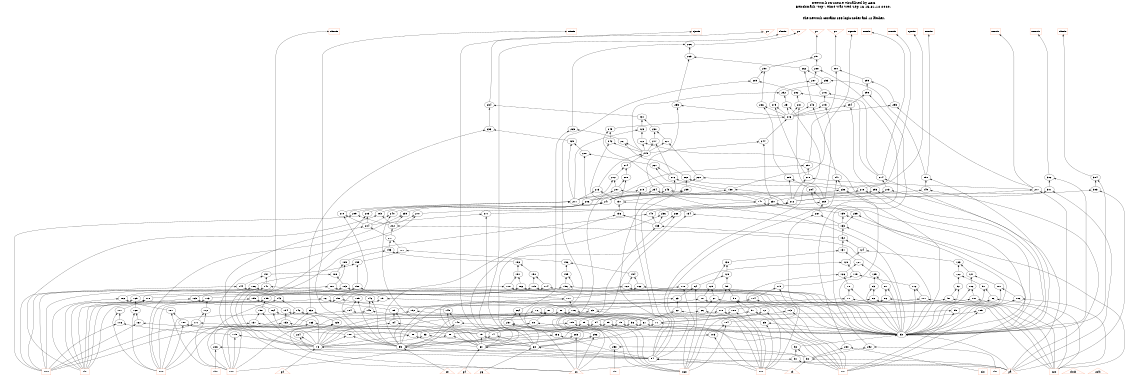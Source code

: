 # Network structure generated by ABC

digraph network {
size = "7.5,10";
center = true;
edge [dir = back];

{
  node [shape = plaintext];
  edge [style = invis];
  LevelTitle1 [label=""];
  LevelTitle2 [label=""];
  Level28 [label = ""];
  Level27 [label = ""];
  Level26 [label = ""];
  Level25 [label = ""];
  Level24 [label = ""];
  Level23 [label = ""];
  Level22 [label = ""];
  Level21 [label = ""];
  Level20 [label = ""];
  Level19 [label = ""];
  Level18 [label = ""];
  Level17 [label = ""];
  Level16 [label = ""];
  Level15 [label = ""];
  Level14 [label = ""];
  Level13 [label = ""];
  Level12 [label = ""];
  Level11 [label = ""];
  Level10 [label = ""];
  Level9 [label = ""];
  Level8 [label = ""];
  Level7 [label = ""];
  Level6 [label = ""];
  Level5 [label = ""];
  Level4 [label = ""];
  Level3 [label = ""];
  Level2 [label = ""];
  Level1 [label = ""];
  Level0 [label = ""];
  LevelTitle1 ->  LevelTitle2 ->  Level28 ->  Level27 ->  Level26 ->  Level25 ->  Level24 ->  Level23 ->  Level22 ->  Level21 ->  Level20 ->  Level19 ->  Level18 ->  Level17 ->  Level16 ->  Level15 ->  Level14 ->  Level13 ->  Level12 ->  Level11 ->  Level10 ->  Level9 ->  Level8 ->  Level7 ->  Level6 ->  Level5 ->  Level4 ->  Level3 ->  Level2 ->  Level1 ->  Level0;
}

{
  rank = same;
  LevelTitle1;
  title1 [shape=plaintext,
          fontsize=20,
          fontname = "Times-Roman",
          label="Network structure visualized by ABC\nBenchmark \"top\". Time was Wed Sep 16 15:31:12 2020. "
         ];
}

{
  rank = same;
  LevelTitle2;
  title2 [shape=plaintext,
          fontsize=18,
          fontname = "Times-Roman",
          label="The network contains 255 logic nodes and 12 latches.\n"
         ];
}

{
  rank = same;
  Level28;
  Node10 [label = "pt", shape = invtriangle, color = coral, fillcolor = coral];
  Node11 [label = "pu", shape = invtriangle, color = coral, fillcolor = coral];
  Node12 [label = "pv", shape = invtriangle, color = coral, fillcolor = coral];
  Node13 [label = "pw", shape = invtriangle, color = coral, fillcolor = coral];
  Node15 [label = "nqL_in", shape = box, color = coral, fillcolor = coral];
  Node18 [label = "nmL_in", shape = box, color = coral, fillcolor = coral];
  Node21 [label = "nnL_in", shape = box, color = coral, fillcolor = coral];
  Node24 [label = "noL_in", shape = box, color = coral, fillcolor = coral];
  Node27 [label = "npL_in", shape = box, color = coral, fillcolor = coral];
  Node30 [label = "niL_in", shape = box, color = coral, fillcolor = coral];
  Node33 [label = "njL_in", shape = box, color = coral, fillcolor = coral];
  Node36 [label = "nkL_in", shape = box, color = coral, fillcolor = coral];
  Node39 [label = "nlL_in", shape = box, color = coral, fillcolor = coral];
  Node42 [label = "nhL_in", shape = box, color = coral, fillcolor = coral];
  Node45 [label = "nrL_in", shape = box, color = coral, fillcolor = coral];
  Node48 [label = "nsL_in", shape = box, color = coral, fillcolor = coral];
}

{
  rank = same;
  Level27;
  Node266 [label = "266\n", shape = ellipse];
}

{
  rank = same;
  Level26;
  Node263 [label = "263\n", shape = ellipse];
  Node291 [label = "291\n", shape = ellipse];
}

{
  rank = same;
  Level25;
  Node262 [label = "262\n", shape = ellipse];
  Node288 [label = "288\n", shape = ellipse];
  Node290 [label = "290\n", shape = ellipse];
  Node300 [label = "300\n", shape = ellipse];
}

{
  rank = same;
  Level24;
  Node253 [label = "253\n", shape = ellipse];
  Node287 [label = "287\n", shape = ellipse];
  Node289 [label = "289\n", shape = ellipse];
  Node299 [label = "299\n", shape = ellipse];
}

{
  rank = same;
  Level23;
  Node252 [label = "252\n", shape = ellipse];
  Node276 [label = "276\n", shape = ellipse];
  Node282 [label = "282\n", shape = ellipse];
  Node298 [label = "298\n", shape = ellipse];
}

{
  rank = same;
  Level22;
  Node234 [label = "234\n", shape = ellipse];
  Node248 [label = "248\n", shape = ellipse];
  Node251 [label = "251\n", shape = ellipse];
  Node255 [label = "255\n", shape = ellipse];
  Node275 [label = "275\n", shape = ellipse];
  Node279 [label = "279\n", shape = ellipse];
  Node281 [label = "281\n", shape = ellipse];
  Node286 [label = "286\n", shape = ellipse];
  Node294 [label = "294\n", shape = ellipse];
  Node295 [label = "295\n", shape = ellipse];
}

{
  rank = same;
  Level21;
  Node231 [label = "231\n", shape = ellipse];
  Node246 [label = "246\n", shape = ellipse];
}

{
  rank = same;
  Level20;
  Node223 [label = "223\n", shape = ellipse];
  Node230 [label = "230\n", shape = ellipse];
  Node233 [label = "233\n", shape = ellipse];
  Node245 [label = "245\n", shape = ellipse];
  Node265 [label = "265\n", shape = ellipse];
}

{
  rank = same;
  Level19;
  Node217 [label = "217\n", shape = ellipse];
  Node221 [label = "221\n", shape = ellipse];
  Node222 [label = "222\n", shape = ellipse];
  Node229 [label = "229\n", shape = ellipse];
  Node242 [label = "242\n", shape = ellipse];
  Node244 [label = "244\n", shape = ellipse];
  Node261 [label = "261\n", shape = ellipse];
}

{
  rank = same;
  Level18;
  Node215 [label = "215\n", shape = ellipse];
  Node228 [label = "228\n", shape = ellipse];
}

{
  rank = same;
  Level17;
  Node214 [label = "214\n", shape = ellipse];
  Node227 [label = "227\n", shape = ellipse];
  Node297 [label = "297\n", shape = ellipse];
}

{
  rank = same;
  Level16;
  Node208 [label = "208\n", shape = ellipse];
  Node212 [label = "212\n", shape = ellipse];
  Node216 [label = "216\n", shape = ellipse];
  Node220 [label = "220\n", shape = ellipse];
  Node247 [label = "247\n", shape = ellipse];
  Node250 [label = "250\n", shape = ellipse];
  Node260 [label = "260\n", shape = ellipse];
  Node274 [label = "274\n", shape = ellipse];
  Node278 [label = "278\n", shape = ellipse];
  Node285 [label = "285\n", shape = ellipse];
  Node302 [label = "302\n", shape = ellipse];
  Node304 [label = "304\n", shape = ellipse];
}

{
  rank = same;
  Level15;
  Node138 [label = "138\n", shape = ellipse];
  Node207 [label = "207\n", shape = ellipse];
  Node213 [label = "213\n", shape = ellipse];
  Node218 [label = "218\n", shape = ellipse];
  Node219 [label = "219\n", shape = ellipse];
  Node238 [label = "238\n", shape = ellipse];
  Node243 [label = "243\n", shape = ellipse];
  Node249 [label = "249\n", shape = ellipse];
  Node254 [label = "254\n", shape = ellipse];
  Node259 [label = "259\n", shape = ellipse];
  Node273 [label = "273\n", shape = ellipse];
  Node277 [label = "277\n", shape = ellipse];
  Node284 [label = "284\n", shape = ellipse];
  Node293 [label = "293\n", shape = ellipse];
  Node301 [label = "301\n", shape = ellipse];
  Node303 [label = "303\n", shape = ellipse];
}

{
  rank = same;
  Level14;
  Node137 [label = "137\n", shape = ellipse];
  Node141 [label = "141\n", shape = ellipse];
  Node206 [label = "206\n", shape = ellipse];
  Node211 [label = "211\n", shape = ellipse];
  Node237 [label = "237\n", shape = ellipse];
  Node241 [label = "241\n", shape = ellipse];
  Node269 [label = "269\n", shape = ellipse];
  Node272 [label = "272\n", shape = ellipse];
}

{
  rank = same;
  Level13;
  Node134 [label = "134\n", shape = ellipse];
  Node136 [label = "136\n", shape = ellipse];
  Node139 [label = "139\n", shape = ellipse];
  Node140 [label = "140\n", shape = ellipse];
  Node203 [label = "203\n", shape = ellipse];
  Node205 [label = "205\n", shape = ellipse];
  Node209 [label = "209\n", shape = ellipse];
  Node210 [label = "210\n", shape = ellipse];
  Node235 [label = "235\n", shape = ellipse];
  Node236 [label = "236\n", shape = ellipse];
  Node239 [label = "239\n", shape = ellipse];
  Node240 [label = "240\n", shape = ellipse];
  Node267 [label = "267\n", shape = ellipse];
  Node268 [label = "268\n", shape = ellipse];
  Node270 [label = "270\n", shape = ellipse];
  Node271 [label = "271\n", shape = ellipse];
}

{
  rank = same;
  Level12;
  Node133 [label = "133\n", shape = ellipse];
  Node135 [label = "135\n", shape = ellipse];
  Node202 [label = "202\n", shape = ellipse];
  Node204 [label = "204\n", shape = ellipse];
}

{
  rank = same;
  Level11;
  Node132 [label = "132\n", shape = ellipse];
  Node201 [label = "201\n", shape = ellipse];
}

{
  rank = same;
  Level10;
  Node124 [label = "124\n", shape = ellipse];
  Node131 [label = "131\n", shape = ellipse];
  Node193 [label = "193\n", shape = ellipse];
  Node200 [label = "200\n", shape = ellipse];
}

{
  rank = same;
  Level9;
  Node120 [label = "120\n", shape = ellipse];
  Node123 [label = "123\n", shape = ellipse];
  Node127 [label = "127\n", shape = ellipse];
  Node130 [label = "130\n", shape = ellipse];
  Node189 [label = "189\n", shape = ellipse];
  Node192 [label = "192\n", shape = ellipse];
  Node196 [label = "196\n", shape = ellipse];
  Node199 [label = "199\n", shape = ellipse];
}

{
  rank = same;
  Level8;
  Node119 [label = "119\n", shape = ellipse];
  Node121 [label = "121\n", shape = ellipse];
  Node122 [label = "122\n", shape = ellipse];
  Node125 [label = "125\n", shape = ellipse];
  Node126 [label = "126\n", shape = ellipse];
  Node128 [label = "128\n", shape = ellipse];
  Node188 [label = "188\n", shape = ellipse];
  Node190 [label = "190\n", shape = ellipse];
  Node191 [label = "191\n", shape = ellipse];
  Node194 [label = "194\n", shape = ellipse];
  Node195 [label = "195\n", shape = ellipse];
  Node197 [label = "197\n", shape = ellipse];
}

{
  rank = same;
  Level7;
  Node59 [label = "59\n", shape = ellipse];
  Node64 [label = "64\n", shape = ellipse];
  Node78 [label = "78\n", shape = ellipse];
  Node83 [label = "83\n", shape = ellipse];
  Node87 [label = "87\n", shape = ellipse];
  Node92 [label = "92\n", shape = ellipse];
  Node97 [label = "97\n", shape = ellipse];
  Node102 [label = "102\n", shape = ellipse];
  Node107 [label = "107\n", shape = ellipse];
  Node112 [label = "112\n", shape = ellipse];
  Node115 [label = "115\n", shape = ellipse];
  Node118 [label = "118\n", shape = ellipse];
  Node129 [label = "129\n", shape = ellipse];
  Node144 [label = "144\n", shape = ellipse];
  Node147 [label = "147\n", shape = ellipse];
  Node156 [label = "156\n", shape = ellipse];
  Node160 [label = "160\n", shape = ellipse];
  Node162 [label = "162\n", shape = ellipse];
  Node166 [label = "166\n", shape = ellipse];
  Node170 [label = "170\n", shape = ellipse];
  Node174 [label = "174\n", shape = ellipse];
  Node179 [label = "179\n", shape = ellipse];
  Node183 [label = "183\n", shape = ellipse];
  Node186 [label = "186\n", shape = ellipse];
  Node187 [label = "187\n", shape = ellipse];
  Node198 [label = "198\n", shape = ellipse];
}

{
  rank = same;
  Level6;
  Node58 [label = "58\n", shape = ellipse];
  Node63 [label = "63\n", shape = ellipse];
  Node67 [label = "67\n", shape = ellipse];
  Node70 [label = "70\n", shape = ellipse];
  Node77 [label = "77\n", shape = ellipse];
  Node82 [label = "82\n", shape = ellipse];
  Node86 [label = "86\n", shape = ellipse];
  Node91 [label = "91\n", shape = ellipse];
  Node96 [label = "96\n", shape = ellipse];
  Node101 [label = "101\n", shape = ellipse];
  Node106 [label = "106\n", shape = ellipse];
  Node111 [label = "111\n", shape = ellipse];
  Node114 [label = "114\n", shape = ellipse];
  Node117 [label = "117\n", shape = ellipse];
  Node143 [label = "143\n", shape = ellipse];
  Node146 [label = "146\n", shape = ellipse];
  Node150 [label = "150\n", shape = ellipse];
  Node151 [label = "151\n", shape = ellipse];
  Node155 [label = "155\n", shape = ellipse];
  Node159 [label = "159\n", shape = ellipse];
  Node161 [label = "161\n", shape = ellipse];
  Node165 [label = "165\n", shape = ellipse];
  Node169 [label = "169\n", shape = ellipse];
  Node173 [label = "173\n", shape = ellipse];
  Node178 [label = "178\n", shape = ellipse];
  Node182 [label = "182\n", shape = ellipse];
  Node185 [label = "185\n", shape = ellipse];
}

{
  rank = same;
  Level5;
  Node57 [label = "57\n", shape = ellipse];
  Node62 [label = "62\n", shape = ellipse];
  Node66 [label = "66\n", shape = ellipse];
  Node69 [label = "69\n", shape = ellipse];
  Node72 [label = "72\n", shape = ellipse];
  Node76 [label = "76\n", shape = ellipse];
  Node81 [label = "81\n", shape = ellipse];
  Node85 [label = "85\n", shape = ellipse];
  Node90 [label = "90\n", shape = ellipse];
  Node95 [label = "95\n", shape = ellipse];
  Node100 [label = "100\n", shape = ellipse];
  Node105 [label = "105\n", shape = ellipse];
  Node110 [label = "110\n", shape = ellipse];
  Node113 [label = "113\n", shape = ellipse];
  Node116 [label = "116\n", shape = ellipse];
  Node142 [label = "142\n", shape = ellipse];
  Node145 [label = "145\n", shape = ellipse];
  Node149 [label = "149\n", shape = ellipse];
  Node152 [label = "152\n", shape = ellipse];
  Node154 [label = "154\n", shape = ellipse];
  Node158 [label = "158\n", shape = ellipse];
  Node164 [label = "164\n", shape = ellipse];
  Node168 [label = "168\n", shape = ellipse];
  Node172 [label = "172\n", shape = ellipse];
  Node177 [label = "177\n", shape = ellipse];
  Node181 [label = "181\n", shape = ellipse];
  Node184 [label = "184\n", shape = ellipse];
  Node232 [label = "232\n", shape = ellipse];
  Node264 [label = "264\n", shape = ellipse];
}

{
  rank = same;
  Level4;
  Node56 [label = "56\n", shape = ellipse];
  Node61 [label = "61\n", shape = ellipse];
  Node65 [label = "65\n", shape = ellipse];
  Node71 [label = "71\n", shape = ellipse];
  Node75 [label = "75\n", shape = ellipse];
  Node80 [label = "80\n", shape = ellipse];
  Node84 [label = "84\n", shape = ellipse];
  Node89 [label = "89\n", shape = ellipse];
  Node94 [label = "94\n", shape = ellipse];
  Node99 [label = "99\n", shape = ellipse];
  Node104 [label = "104\n", shape = ellipse];
  Node109 [label = "109\n", shape = ellipse];
  Node148 [label = "148\n", shape = ellipse];
  Node153 [label = "153\n", shape = ellipse];
  Node157 [label = "157\n", shape = ellipse];
  Node163 [label = "163\n", shape = ellipse];
  Node167 [label = "167\n", shape = ellipse];
  Node171 [label = "171\n", shape = ellipse];
  Node176 [label = "176\n", shape = ellipse];
  Node180 [label = "180\n", shape = ellipse];
  Node225 [label = "225\n", shape = ellipse];
  Node257 [label = "257\n", shape = ellipse];
}

{
  rank = same;
  Level3;
  Node53 [label = "53\n", shape = ellipse];
  Node74 [label = "74\n", shape = ellipse];
  Node79 [label = "79\n", shape = ellipse];
  Node88 [label = "88\n", shape = ellipse];
  Node93 [label = "93\n", shape = ellipse];
  Node98 [label = "98\n", shape = ellipse];
  Node103 [label = "103\n", shape = ellipse];
  Node108 [label = "108\n", shape = ellipse];
  Node175 [label = "175\n", shape = ellipse];
  Node224 [label = "224\n", shape = ellipse];
  Node256 [label = "256\n", shape = ellipse];
  Node283 [label = "283\n", shape = ellipse];
  Node296 [label = "296\n", shape = ellipse];
}

{
  rank = same;
  Level2;
  Node52 [label = "52\n", shape = ellipse];
  Node55 [label = "55\n", shape = ellipse];
  Node60 [label = "60\n", shape = ellipse];
  Node68 [label = "68\n", shape = ellipse];
  Node73 [label = "73\n", shape = ellipse];
  Node226 [label = "226\n", shape = ellipse];
  Node258 [label = "258\n", shape = ellipse];
  Node280 [label = "280\n", shape = ellipse];
  Node292 [label = "292\n", shape = ellipse];
}

{
  rank = same;
  Level1;
  Node50 [label = "50\n", shape = ellipse];
  Node51 [label = "51\n", shape = ellipse];
  Node54 [label = "54\n", shape = ellipse];
}

{
  rank = same;
  Level0;
  Node1 [label = "clock", shape = triangle, color = coral, fillcolor = coral];
  Node2 [label = "pa", shape = triangle, color = coral, fillcolor = coral];
  Node3 [label = "pclk", shape = triangle, color = coral, fillcolor = coral];
  Node4 [label = "pb", shape = triangle, color = coral, fillcolor = coral];
  Node5 [label = "pc", shape = triangle, color = coral, fillcolor = coral];
  Node6 [label = "pd", shape = triangle, color = coral, fillcolor = coral];
  Node7 [label = "pe", shape = triangle, color = coral, fillcolor = coral];
  Node8 [label = "pf", shape = triangle, color = coral, fillcolor = coral];
  Node9 [label = "pg", shape = triangle, color = coral, fillcolor = coral];
  Node16 [label = "nqL", shape = box, color = coral, fillcolor = coral];
  Node19 [label = "nmL", shape = box, color = coral, fillcolor = coral];
  Node22 [label = "nnL", shape = box, color = coral, fillcolor = coral];
  Node25 [label = "noL", shape = box, color = coral, fillcolor = coral];
  Node28 [label = "npL", shape = box, color = coral, fillcolor = coral];
  Node31 [label = "niL", shape = box, color = coral, fillcolor = coral];
  Node34 [label = "njL", shape = box, color = coral, fillcolor = coral];
  Node37 [label = "nkL", shape = box, color = coral, fillcolor = coral];
  Node40 [label = "nlL", shape = box, color = coral, fillcolor = coral];
  Node43 [label = "nhL", shape = box, color = coral, fillcolor = coral];
  Node46 [label = "nrL", shape = box, color = coral, fillcolor = coral];
  Node49 [label = "nsL", shape = box, color = coral, fillcolor = coral];
}

title1 -> title2 [style = invis];
title2 -> Node10 [style = invis];
title2 -> Node11 [style = invis];
title2 -> Node12 [style = invis];
title2 -> Node13 [style = invis];
title2 -> Node15 [style = invis];
title2 -> Node18 [style = invis];
title2 -> Node21 [style = invis];
title2 -> Node24 [style = invis];
title2 -> Node27 [style = invis];
title2 -> Node30 [style = invis];
title2 -> Node33 [style = invis];
title2 -> Node36 [style = invis];
title2 -> Node39 [style = invis];
title2 -> Node42 [style = invis];
title2 -> Node45 [style = invis];
title2 -> Node48 [style = invis];
Node10 -> Node11 [style = invis];
Node11 -> Node12 [style = invis];
Node12 -> Node13 [style = invis];
Node10 -> Node234 [style = solid];
Node11 -> Node266 [style = solid];
Node12 -> Node291 [style = solid];
Node13 -> Node300 [style = solid];
Node15 -> Node138 [style = solid];
Node18 -> Node302 [style = solid];
Node21 -> Node250 [style = solid];
Node24 -> Node274 [style = solid];
Node27 -> Node218 [style = solid];
Node30 -> Node55 [style = solid];
Node33 -> Node60 [style = solid];
Node36 -> Node68 [style = solid];
Node39 -> Node304 [style = solid];
Node42 -> Node73 [style = solid];
Node45 -> Node238 [style = solid];
Node48 -> Node277 [style = solid];
Node50 -> Node2 [style = solid];
Node50 -> Node4 [style = solid];
Node51 -> Node2 [style = solid];
Node51 -> Node5 [style = solid];
Node52 -> Node50 [style = solid];
Node52 -> Node51 [style = solid];
Node53 -> Node2 [style = solid];
Node53 -> Node52 [style = solid];
Node54 -> Node2 [style = solid];
Node54 -> Node4 [style = solid];
Node55 -> Node7 [style = solid];
Node55 -> Node54 [style = solid];
Node56 -> Node53 [style = solid];
Node56 -> Node55 [style = solid];
Node57 -> Node46 [style = solid];
Node57 -> Node56 [style = solid];
Node58 -> Node49 [style = solid];
Node58 -> Node57 [style = solid];
Node59 -> Node16 [style = solid];
Node59 -> Node58 [style = solid];
Node60 -> Node8 [style = solid];
Node60 -> Node54 [style = solid];
Node61 -> Node53 [style = solid];
Node61 -> Node60 [style = solid];
Node62 -> Node49 [style = solid];
Node62 -> Node61 [style = solid];
Node63 -> Node55 [style = solid];
Node63 -> Node62 [style = solid];
Node64 -> Node16 [style = solid];
Node64 -> Node63 [style = solid];
Node65 -> Node49 [style = solid];
Node65 -> Node53 [style = solid];
Node66 -> Node60 [style = solid];
Node66 -> Node65 [style = solid];
Node67 -> Node46 [style = solid];
Node67 -> Node66 [style = solid];
Node68 -> Node9 [style = solid];
Node68 -> Node54 [style = solid];
Node69 -> Node61 [style = solid];
Node69 -> Node68 [style = solid];
Node70 -> Node46 [style = solid];
Node70 -> Node69 [style = solid];
Node71 -> Node53 [style = solid];
Node71 -> Node68 [style = solid];
Node72 -> Node49 [style = solid];
Node72 -> Node71 [style = solid];
Node73 -> Node6 [style = solid];
Node73 -> Node54 [style = solid];
Node74 -> Node55 [style = solid];
Node74 -> Node68 [style = solid];
Node75 -> Node46 [style = solid];
Node75 -> Node74 [style = solid];
Node76 -> Node73 [style = solid];
Node76 -> Node75 [style = solid];
Node77 -> Node28 [style = solid];
Node77 -> Node76 [style = solid];
Node78 -> Node53 [style = solid];
Node78 -> Node77 [style = solid];
Node79 -> Node60 [style = solid];
Node79 -> Node68 [style = solid];
Node80 -> Node16 [style = solid];
Node80 -> Node79 [style = solid];
Node81 -> Node73 [style = solid];
Node81 -> Node80 [style = solid];
Node82 -> Node28 [style = solid];
Node82 -> Node81 [style = solid];
Node83 -> Node53 [style = solid];
Node83 -> Node82 [style = solid];
Node84 -> Node73 [style = solid];
Node84 -> Node79 [style = solid];
Node85 -> Node55 [style = solid];
Node85 -> Node84 [style = solid];
Node86 -> Node28 [style = solid];
Node86 -> Node85 [style = solid];
Node87 -> Node53 [style = solid];
Node87 -> Node86 [style = solid];
Node88 -> Node55 [style = solid];
Node88 -> Node60 [style = solid];
Node89 -> Node49 [style = solid];
Node89 -> Node88 [style = solid];
Node90 -> Node73 [style = solid];
Node90 -> Node89 [style = solid];
Node91 -> Node28 [style = solid];
Node91 -> Node90 [style = solid];
Node92 -> Node53 [style = solid];
Node92 -> Node91 [style = solid];
Node93 -> Node68 [style = solid];
Node93 -> Node73 [style = solid];
Node94 -> Node16 [style = solid];
Node94 -> Node93 [style = solid];
Node95 -> Node46 [style = solid];
Node95 -> Node94 [style = solid];
Node96 -> Node28 [style = solid];
Node96 -> Node95 [style = solid];
Node97 -> Node53 [style = solid];
Node97 -> Node96 [style = solid];
Node98 -> Node60 [style = solid];
Node98 -> Node73 [style = solid];
Node99 -> Node16 [style = solid];
Node99 -> Node98 [style = solid];
Node100 -> Node49 [style = solid];
Node100 -> Node99 [style = solid];
Node101 -> Node28 [style = solid];
Node101 -> Node100 [style = solid];
Node102 -> Node53 [style = solid];
Node102 -> Node101 [style = solid];
Node103 -> Node49 [style = solid];
Node103 -> Node73 [style = solid];
Node104 -> Node16 [style = solid];
Node104 -> Node103 [style = solid];
Node105 -> Node46 [style = solid];
Node105 -> Node104 [style = solid];
Node106 -> Node28 [style = solid];
Node106 -> Node105 [style = solid];
Node107 -> Node53 [style = solid];
Node107 -> Node106 [style = solid];
Node108 -> Node55 [style = solid];
Node108 -> Node73 [style = solid];
Node109 -> Node46 [style = solid];
Node109 -> Node108 [style = solid];
Node110 -> Node49 [style = solid];
Node110 -> Node109 [style = solid];
Node111 -> Node28 [style = solid];
Node111 -> Node110 [style = solid];
Node112 -> Node53 [style = solid];
Node112 -> Node111 [style = solid];
Node113 -> Node46 [style = solid];
Node113 -> Node71 [style = solid];
Node114 -> Node55 [style = solid];
Node114 -> Node113 [style = solid];
Node115 -> Node16 [style = solid];
Node115 -> Node114 [style = solid];
Node116 -> Node55 [style = solid];
Node116 -> Node71 [style = solid];
Node117 -> Node60 [style = solid];
Node117 -> Node116 [style = solid];
Node118 -> Node16 [style = solid];
Node118 -> Node117 [style = solid];
Node119 -> Node112 [style = solid];
Node119 -> Node115 [style = solid];
Node120 -> Node118 [style = solid];
Node120 -> Node119 [style = solid];
Node121 -> Node102 [style = solid];
Node121 -> Node107 [style = solid];
Node122 -> Node92 [style = solid];
Node122 -> Node97 [style = solid];
Node123 -> Node121 [style = solid];
Node123 -> Node122 [style = solid];
Node124 -> Node120 [style = solid];
Node124 -> Node123 [style = solid];
Node125 -> Node83 [style = solid];
Node125 -> Node87 [style = solid];
Node126 -> Node72 [style = solid];
Node126 -> Node78 [style = solid];
Node127 -> Node125 [style = solid];
Node127 -> Node126 [style = solid];
Node128 -> Node59 [style = solid];
Node128 -> Node64 [style = solid];
Node129 -> Node67 [style = solid];
Node129 -> Node70 [style = solid];
Node130 -> Node128 [style = solid];
Node130 -> Node129 [style = solid];
Node131 -> Node127 [style = solid];
Node131 -> Node130 [style = solid];
Node132 -> Node124 [style = solid];
Node132 -> Node131 [style = solid];
Node133 -> Node53 [style = solid];
Node133 -> Node132 [style = solid];
Node134 -> Node16 [style = solid];
Node134 -> Node133 [style = solid];
Node135 -> Node5 [style = solid];
Node135 -> Node132 [style = solid];
Node136 -> Node55 [style = solid];
Node136 -> Node135 [style = solid];
Node137 -> Node134 [style = solid];
Node137 -> Node136 [style = solid];
Node138 -> Node53 [style = solid];
Node138 -> Node137 [style = solid];
Node139 -> Node28 [style = solid];
Node139 -> Node133 [style = solid];
Node140 -> Node73 [style = solid];
Node140 -> Node135 [style = solid];
Node141 -> Node139 [style = solid];
Node141 -> Node140 [style = solid];
Node142 -> Node22 [style = solid];
Node142 -> Node56 [style = solid];
Node143 -> Node25 [style = solid];
Node143 -> Node142 [style = solid];
Node144 -> Node19 [style = solid];
Node144 -> Node143 [style = solid];
Node145 -> Node25 [style = solid];
Node145 -> Node61 [style = solid];
Node146 -> Node55 [style = solid];
Node146 -> Node145 [style = solid];
Node147 -> Node19 [style = solid];
Node147 -> Node146 [style = solid];
Node148 -> Node25 [style = solid];
Node148 -> Node53 [style = solid];
Node149 -> Node60 [style = solid];
Node149 -> Node148 [style = solid];
Node150 -> Node22 [style = solid];
Node150 -> Node149 [style = solid];
Node151 -> Node22 [style = solid];
Node151 -> Node69 [style = solid];
Node152 -> Node25 [style = solid];
Node152 -> Node71 [style = solid];
Node153 -> Node22 [style = solid];
Node153 -> Node74 [style = solid];
Node154 -> Node73 [style = solid];
Node154 -> Node153 [style = solid];
Node155 -> Node40 [style = solid];
Node155 -> Node154 [style = solid];
Node156 -> Node53 [style = solid];
Node156 -> Node155 [style = solid];
Node157 -> Node19 [style = solid];
Node157 -> Node79 [style = solid];
Node158 -> Node73 [style = solid];
Node158 -> Node157 [style = solid];
Node159 -> Node40 [style = solid];
Node159 -> Node158 [style = solid];
Node160 -> Node53 [style = solid];
Node160 -> Node159 [style = solid];
Node161 -> Node40 [style = solid];
Node161 -> Node85 [style = solid];
Node162 -> Node53 [style = solid];
Node162 -> Node161 [style = solid];
Node163 -> Node25 [style = solid];
Node163 -> Node88 [style = solid];
Node164 -> Node73 [style = solid];
Node164 -> Node163 [style = solid];
Node165 -> Node40 [style = solid];
Node165 -> Node164 [style = solid];
Node166 -> Node53 [style = solid];
Node166 -> Node165 [style = solid];
Node167 -> Node19 [style = solid];
Node167 -> Node93 [style = solid];
Node168 -> Node22 [style = solid];
Node168 -> Node167 [style = solid];
Node169 -> Node40 [style = solid];
Node169 -> Node168 [style = solid];
Node170 -> Node53 [style = solid];
Node170 -> Node169 [style = solid];
Node171 -> Node19 [style = solid];
Node171 -> Node98 [style = solid];
Node172 -> Node25 [style = solid];
Node172 -> Node171 [style = solid];
Node173 -> Node40 [style = solid];
Node173 -> Node172 [style = solid];
Node174 -> Node53 [style = solid];
Node174 -> Node173 [style = solid];
Node175 -> Node25 [style = solid];
Node175 -> Node73 [style = solid];
Node176 -> Node19 [style = solid];
Node176 -> Node175 [style = solid];
Node177 -> Node22 [style = solid];
Node177 -> Node176 [style = solid];
Node178 -> Node40 [style = solid];
Node178 -> Node177 [style = solid];
Node179 -> Node53 [style = solid];
Node179 -> Node178 [style = solid];
Node180 -> Node22 [style = solid];
Node180 -> Node108 [style = solid];
Node181 -> Node25 [style = solid];
Node181 -> Node180 [style = solid];
Node182 -> Node40 [style = solid];
Node182 -> Node181 [style = solid];
Node183 -> Node53 [style = solid];
Node183 -> Node182 [style = solid];
Node184 -> Node22 [style = solid];
Node184 -> Node71 [style = solid];
Node185 -> Node55 [style = solid];
Node185 -> Node184 [style = solid];
Node186 -> Node19 [style = solid];
Node186 -> Node185 [style = solid];
Node187 -> Node19 [style = solid];
Node187 -> Node117 [style = solid];
Node188 -> Node183 [style = solid];
Node188 -> Node186 [style = solid];
Node189 -> Node187 [style = solid];
Node189 -> Node188 [style = solid];
Node190 -> Node174 [style = solid];
Node190 -> Node179 [style = solid];
Node191 -> Node166 [style = solid];
Node191 -> Node170 [style = solid];
Node192 -> Node190 [style = solid];
Node192 -> Node191 [style = solid];
Node193 -> Node189 [style = solid];
Node193 -> Node192 [style = solid];
Node194 -> Node160 [style = solid];
Node194 -> Node162 [style = solid];
Node195 -> Node152 [style = solid];
Node195 -> Node156 [style = solid];
Node196 -> Node194 [style = solid];
Node196 -> Node195 [style = solid];
Node197 -> Node144 [style = solid];
Node197 -> Node147 [style = solid];
Node198 -> Node150 [style = solid];
Node198 -> Node151 [style = solid];
Node199 -> Node197 [style = solid];
Node199 -> Node198 [style = solid];
Node200 -> Node196 [style = solid];
Node200 -> Node199 [style = solid];
Node201 -> Node193 [style = solid];
Node201 -> Node200 [style = solid];
Node202 -> Node53 [style = solid];
Node202 -> Node201 [style = solid];
Node203 -> Node40 [style = solid];
Node203 -> Node202 [style = solid];
Node204 -> Node5 [style = solid];
Node204 -> Node201 [style = solid];
Node205 -> Node73 [style = solid];
Node205 -> Node204 [style = solid];
Node206 -> Node203 [style = solid];
Node206 -> Node205 [style = solid];
Node207 -> Node141 [style = solid];
Node207 -> Node206 [style = solid];
Node208 -> Node137 [style = solid];
Node208 -> Node207 [style = solid];
Node209 -> Node19 [style = solid];
Node209 -> Node202 [style = solid];
Node210 -> Node55 [style = solid];
Node210 -> Node204 [style = solid];
Node211 -> Node209 [style = solid];
Node211 -> Node210 [style = solid];
Node212 -> Node207 [style = solid];
Node212 -> Node211 [style = solid];
Node213 -> Node137 [style = solid];
Node213 -> Node211 [style = solid];
Node214 -> Node208 [style = solid];
Node214 -> Node212 [style = solid];
Node215 -> Node213 [style = solid];
Node215 -> Node214 [style = solid];
Node216 -> Node54 [style = solid];
Node216 -> Node138 [style = solid];
Node217 -> Node215 [style = solid];
Node217 -> Node216 [style = solid];
Node218 -> Node53 [style = solid];
Node218 -> Node141 [style = solid];
Node219 -> Node54 [style = solid];
Node219 -> Node206 [style = solid];
Node220 -> Node218 [style = solid];
Node220 -> Node219 [style = solid];
Node221 -> Node215 [style = solid];
Node221 -> Node220 [style = solid];
Node222 -> Node53 [style = solid];
Node222 -> Node215 [style = solid];
Node223 -> Node211 [style = solid];
Node223 -> Node222 [style = solid];
Node224 -> Node54 [style = solid];
Node224 -> Node73 [style = solid];
Node225 -> Node5 [style = solid];
Node225 -> Node224 [style = solid];
Node226 -> Node43 [style = solid];
Node226 -> Node50 [style = solid];
Node227 -> Node141 [style = solid];
Node227 -> Node216 [style = solid];
Node228 -> Node206 [style = solid];
Node228 -> Node227 [style = solid];
Node229 -> Node211 [style = solid];
Node229 -> Node228 [style = solid];
Node230 -> Node217 [style = solid];
Node230 -> Node221 [style = solid];
Node231 -> Node223 [style = solid];
Node231 -> Node230 [style = solid];
Node232 -> Node225 [style = solid];
Node232 -> Node226 [style = solid];
Node233 -> Node229 [style = solid];
Node233 -> Node232 [style = solid];
Node234 -> Node231 [style = solid];
Node234 -> Node233 [style = solid];
Node235 -> Node46 [style = solid];
Node235 -> Node133 [style = solid];
Node236 -> Node60 [style = solid];
Node236 -> Node135 [style = solid];
Node237 -> Node235 [style = solid];
Node237 -> Node236 [style = solid];
Node238 -> Node53 [style = solid];
Node238 -> Node237 [style = solid];
Node239 -> Node22 [style = solid];
Node239 -> Node202 [style = solid];
Node240 -> Node60 [style = solid];
Node240 -> Node204 [style = solid];
Node241 -> Node239 [style = solid];
Node241 -> Node240 [style = solid];
Node242 -> Node215 [style = solid];
Node242 -> Node241 [style = solid];
Node243 -> Node237 [style = solid];
Node243 -> Node241 [style = solid];
Node244 -> Node215 [style = solid];
Node244 -> Node237 [style = solid];
Node245 -> Node242 [style = solid];
Node245 -> Node243 [style = solid];
Node246 -> Node244 [style = solid];
Node246 -> Node245 [style = solid];
Node247 -> Node54 [style = solid];
Node247 -> Node238 [style = solid];
Node248 -> Node246 [style = solid];
Node248 -> Node247 [style = solid];
Node249 -> Node2 [style = solid];
Node249 -> Node241 [style = solid];
Node250 -> Node53 [style = solid];
Node250 -> Node249 [style = solid];
Node251 -> Node54 [style = solid];
Node251 -> Node246 [style = solid];
Node252 -> Node215 [style = solid];
Node252 -> Node251 [style = solid];
Node253 -> Node250 [style = solid];
Node253 -> Node252 [style = solid];
Node254 -> Node53 [style = solid];
Node254 -> Node241 [style = solid];
Node255 -> Node246 [style = solid];
Node255 -> Node254 [style = solid];
Node256 -> Node54 [style = solid];
Node256 -> Node55 [style = solid];
Node257 -> Node5 [style = solid];
Node257 -> Node256 [style = solid];
Node258 -> Node31 [style = solid];
Node258 -> Node50 [style = solid];
Node259 -> Node54 [style = solid];
Node259 -> Node241 [style = solid];
Node260 -> Node238 [style = solid];
Node260 -> Node259 [style = solid];
Node261 -> Node215 [style = solid];
Node261 -> Node260 [style = solid];
Node262 -> Node248 [style = solid];
Node262 -> Node253 [style = solid];
Node263 -> Node255 [style = solid];
Node263 -> Node262 [style = solid];
Node264 -> Node257 [style = solid];
Node264 -> Node258 [style = solid];
Node265 -> Node261 [style = solid];
Node265 -> Node264 [style = solid];
Node266 -> Node263 [style = solid];
Node266 -> Node265 [style = solid];
Node267 -> Node49 [style = solid];
Node267 -> Node133 [style = solid];
Node268 -> Node68 [style = solid];
Node268 -> Node135 [style = solid];
Node269 -> Node267 [style = solid];
Node269 -> Node268 [style = solid];
Node270 -> Node25 [style = solid];
Node270 -> Node202 [style = solid];
Node271 -> Node68 [style = solid];
Node271 -> Node204 [style = solid];
Node272 -> Node270 [style = solid];
Node272 -> Node271 [style = solid];
Node273 -> Node2 [style = solid];
Node273 -> Node272 [style = solid];
Node274 -> Node53 [style = solid];
Node274 -> Node273 [style = solid];
Node275 -> Node246 [style = solid];
Node275 -> Node269 [style = solid];
Node276 -> Node274 [style = solid];
Node276 -> Node275 [style = solid];
Node277 -> Node53 [style = solid];
Node277 -> Node269 [style = solid];
Node278 -> Node272 [style = solid];
Node278 -> Node277 [style = solid];
Node279 -> Node246 [style = solid];
Node279 -> Node278 [style = solid];
Node280 -> Node34 [style = solid];
Node280 -> Node50 [style = solid];
Node281 -> Node246 [style = solid];
Node281 -> Node269 [style = solid];
Node282 -> Node274 [style = solid];
Node282 -> Node281 [style = solid];
Node283 -> Node5 [style = solid];
Node283 -> Node60 [style = solid];
Node284 -> Node53 [style = solid];
Node284 -> Node269 [style = solid];
Node285 -> Node272 [style = solid];
Node285 -> Node284 [style = solid];
Node286 -> Node246 [style = solid];
Node286 -> Node285 [style = solid];
Node287 -> Node276 [style = solid];
Node287 -> Node279 [style = solid];
Node288 -> Node280 [style = solid];
Node288 -> Node287 [style = solid];
Node289 -> Node282 [style = solid];
Node289 -> Node283 [style = solid];
Node290 -> Node286 [style = solid];
Node290 -> Node289 [style = solid];
Node291 -> Node288 [style = solid];
Node291 -> Node290 [style = solid];
Node292 -> Node37 [style = solid];
Node292 -> Node50 [style = solid];
Node293 -> Node53 [style = solid];
Node293 -> Node272 [style = solid];
Node294 -> Node246 [style = solid];
Node294 -> Node293 [style = solid];
Node295 -> Node246 [style = solid];
Node295 -> Node277 [style = solid];
Node296 -> Node5 [style = solid];
Node296 -> Node68 [style = solid];
Node297 -> Node278 [style = solid];
Node297 -> Node296 [style = solid];
Node298 -> Node292 [style = solid];
Node298 -> Node294 [style = solid];
Node299 -> Node295 [style = solid];
Node299 -> Node298 [style = solid];
Node300 -> Node297 [style = solid];
Node300 -> Node299 [style = solid];
Node301 -> Node2 [style = solid];
Node301 -> Node211 [style = solid];
Node302 -> Node53 [style = solid];
Node302 -> Node301 [style = solid];
Node303 -> Node2 [style = solid];
Node303 -> Node206 [style = solid];
Node304 -> Node53 [style = solid];
Node304 -> Node303 [style = solid];
}

